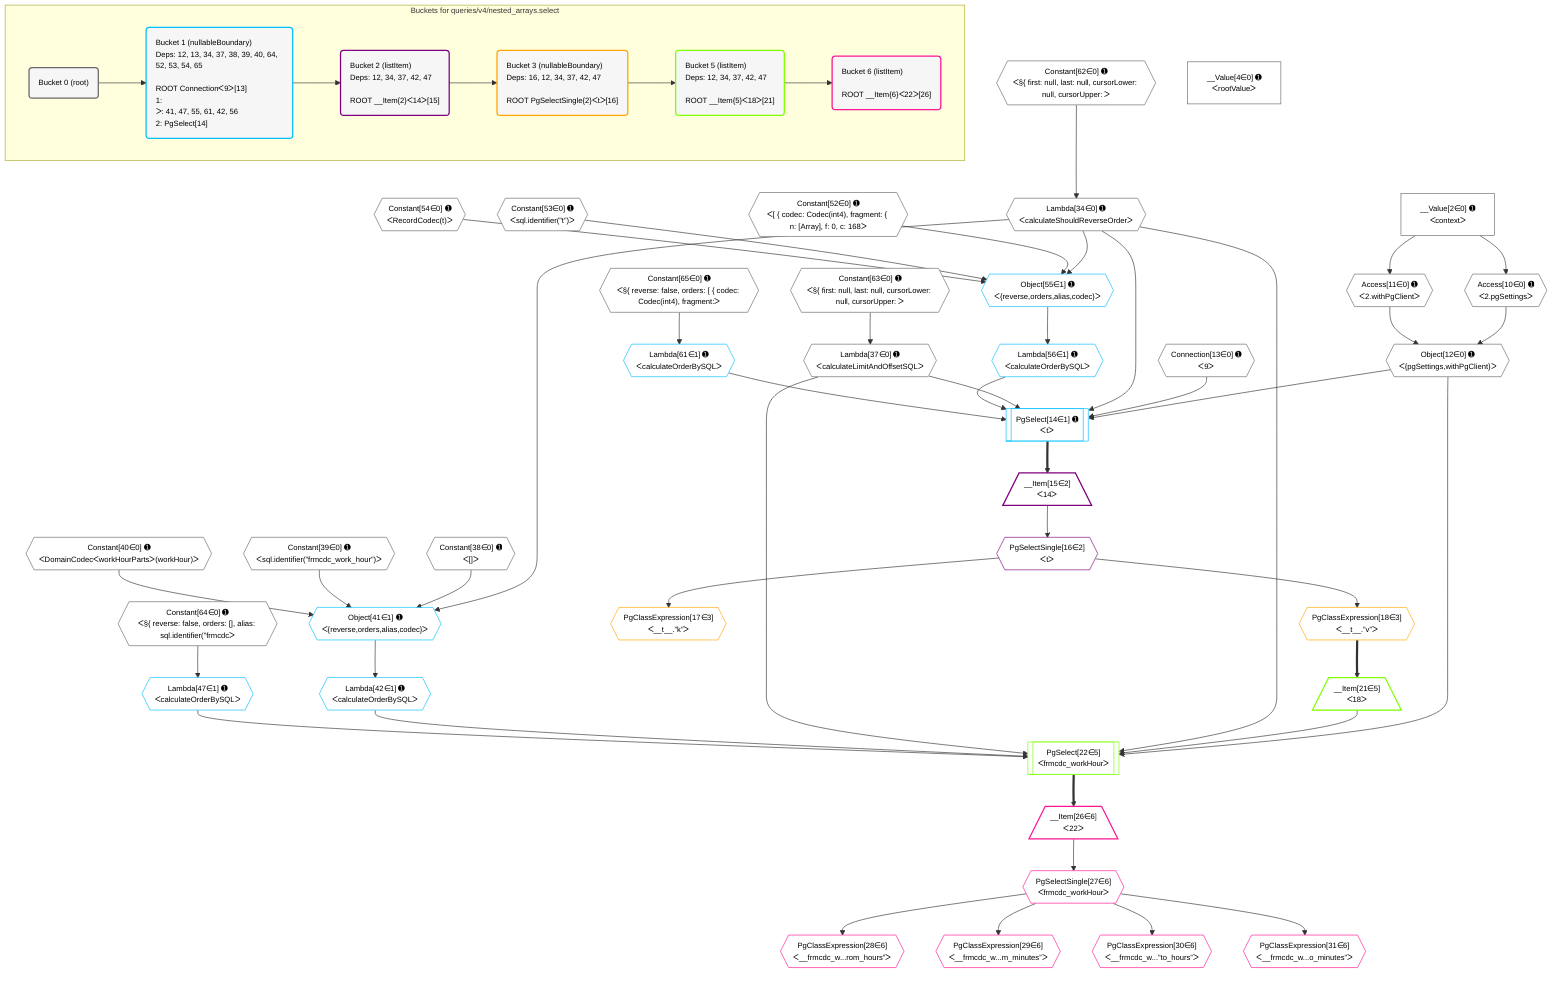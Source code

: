 %%{init: {'themeVariables': { 'fontSize': '12px'}}}%%
graph TD
    classDef path fill:#eee,stroke:#000,color:#000
    classDef plan fill:#fff,stroke-width:1px,color:#000
    classDef itemplan fill:#fff,stroke-width:2px,color:#000
    classDef unbatchedplan fill:#dff,stroke-width:1px,color:#000
    classDef sideeffectplan fill:#fcc,stroke-width:2px,color:#000
    classDef bucket fill:#f6f6f6,color:#000,stroke-width:2px,text-align:left


    %% plan dependencies
    Object12{{"Object[12∈0] ➊<br />ᐸ{pgSettings,withPgClient}ᐳ"}}:::plan
    Access10{{"Access[10∈0] ➊<br />ᐸ2.pgSettingsᐳ"}}:::plan
    Access11{{"Access[11∈0] ➊<br />ᐸ2.withPgClientᐳ"}}:::plan
    Access10 & Access11 --> Object12
    __Value2["__Value[2∈0] ➊<br />ᐸcontextᐳ"]:::plan
    __Value2 --> Access10
    __Value2 --> Access11
    Lambda34{{"Lambda[34∈0] ➊<br />ᐸcalculateShouldReverseOrderᐳ"}}:::plan
    Constant62{{"Constant[62∈0] ➊<br />ᐸ§{ first: null, last: null, cursorLower: null, cursorUpper: ᐳ"}}:::plan
    Constant62 --> Lambda34
    Lambda37{{"Lambda[37∈0] ➊<br />ᐸcalculateLimitAndOffsetSQLᐳ"}}:::plan
    Constant63{{"Constant[63∈0] ➊<br />ᐸ§{ first: null, last: null, cursorLower: null, cursorUpper: ᐳ"}}:::plan
    Constant63 --> Lambda37
    __Value4["__Value[4∈0] ➊<br />ᐸrootValueᐳ"]:::plan
    Connection13{{"Connection[13∈0] ➊<br />ᐸ9ᐳ"}}:::plan
    Constant38{{"Constant[38∈0] ➊<br />ᐸ[]ᐳ"}}:::plan
    Constant39{{"Constant[39∈0] ➊<br />ᐸsql.identifier(”frmcdc_work_hour”)ᐳ"}}:::plan
    Constant40{{"Constant[40∈0] ➊<br />ᐸDomainCodecᐸworkHourPartsᐳ(workHour)ᐳ"}}:::plan
    Constant52{{"Constant[52∈0] ➊<br />ᐸ[ { codec: Codec(int4), fragment: { n: [Array], f: 0, c: 168ᐳ"}}:::plan
    Constant53{{"Constant[53∈0] ➊<br />ᐸsql.identifier(”t”)ᐳ"}}:::plan
    Constant54{{"Constant[54∈0] ➊<br />ᐸRecordCodec(t)ᐳ"}}:::plan
    Constant64{{"Constant[64∈0] ➊<br />ᐸ§{ reverse: false, orders: [], alias: sql.identifier(”frmcdcᐳ"}}:::plan
    Constant65{{"Constant[65∈0] ➊<br />ᐸ§{ reverse: false, orders: [ { codec: Codec(int4), fragment:ᐳ"}}:::plan
    PgSelect14[["PgSelect[14∈1] ➊<br />ᐸtᐳ"]]:::plan
    Lambda56{{"Lambda[56∈1] ➊<br />ᐸcalculateOrderBySQLᐳ"}}:::plan
    Lambda61{{"Lambda[61∈1] ➊<br />ᐸcalculateOrderBySQLᐳ"}}:::plan
    Object12 & Connection13 & Lambda34 & Lambda37 & Lambda56 & Lambda61 --> PgSelect14
    Object41{{"Object[41∈1] ➊<br />ᐸ{reverse,orders,alias,codec}ᐳ"}}:::plan
    Lambda34 & Constant38 & Constant39 & Constant40 --> Object41
    Object55{{"Object[55∈1] ➊<br />ᐸ{reverse,orders,alias,codec}ᐳ"}}:::plan
    Lambda34 & Constant52 & Constant53 & Constant54 --> Object55
    Lambda42{{"Lambda[42∈1] ➊<br />ᐸcalculateOrderBySQLᐳ"}}:::plan
    Object41 --> Lambda42
    Lambda47{{"Lambda[47∈1] ➊<br />ᐸcalculateOrderBySQLᐳ"}}:::plan
    Constant64 --> Lambda47
    Object55 --> Lambda56
    Constant65 --> Lambda61
    __Item15[/"__Item[15∈2]<br />ᐸ14ᐳ"\]:::itemplan
    PgSelect14 ==> __Item15
    PgSelectSingle16{{"PgSelectSingle[16∈2]<br />ᐸtᐳ"}}:::plan
    __Item15 --> PgSelectSingle16
    PgClassExpression17{{"PgClassExpression[17∈3]<br />ᐸ__t__.”k”ᐳ"}}:::plan
    PgSelectSingle16 --> PgClassExpression17
    PgClassExpression18{{"PgClassExpression[18∈3]<br />ᐸ__t__.”v”ᐳ"}}:::plan
    PgSelectSingle16 --> PgClassExpression18
    PgSelect22[["PgSelect[22∈5]<br />ᐸfrmcdc_workHourᐳ"]]:::plan
    __Item21[/"__Item[21∈5]<br />ᐸ18ᐳ"\]:::itemplan
    Object12 & __Item21 & Lambda34 & Lambda37 & Lambda42 & Lambda47 --> PgSelect22
    PgClassExpression18 ==> __Item21
    __Item26[/"__Item[26∈6]<br />ᐸ22ᐳ"\]:::itemplan
    PgSelect22 ==> __Item26
    PgSelectSingle27{{"PgSelectSingle[27∈6]<br />ᐸfrmcdc_workHourᐳ"}}:::plan
    __Item26 --> PgSelectSingle27
    PgClassExpression28{{"PgClassExpression[28∈6]<br />ᐸ__frmcdc_w...rom_hours”ᐳ"}}:::plan
    PgSelectSingle27 --> PgClassExpression28
    PgClassExpression29{{"PgClassExpression[29∈6]<br />ᐸ__frmcdc_w...m_minutes”ᐳ"}}:::plan
    PgSelectSingle27 --> PgClassExpression29
    PgClassExpression30{{"PgClassExpression[30∈6]<br />ᐸ__frmcdc_w...”to_hours”ᐳ"}}:::plan
    PgSelectSingle27 --> PgClassExpression30
    PgClassExpression31{{"PgClassExpression[31∈6]<br />ᐸ__frmcdc_w...o_minutes”ᐳ"}}:::plan
    PgSelectSingle27 --> PgClassExpression31

    %% define steps

    subgraph "Buckets for queries/v4/nested_arrays.select"
    Bucket0("Bucket 0 (root)"):::bucket
    classDef bucket0 stroke:#696969
    class Bucket0,__Value2,__Value4,Access10,Access11,Object12,Connection13,Lambda34,Lambda37,Constant38,Constant39,Constant40,Constant52,Constant53,Constant54,Constant62,Constant63,Constant64,Constant65 bucket0
    Bucket1("Bucket 1 (nullableBoundary)<br />Deps: 12, 13, 34, 37, 38, 39, 40, 64, 52, 53, 54, 65<br /><br />ROOT Connectionᐸ9ᐳ[13]<br />1: <br />ᐳ: 41, 47, 55, 61, 42, 56<br />2: PgSelect[14]"):::bucket
    classDef bucket1 stroke:#00bfff
    class Bucket1,PgSelect14,Object41,Lambda42,Lambda47,Object55,Lambda56,Lambda61 bucket1
    Bucket2("Bucket 2 (listItem)<br />Deps: 12, 34, 37, 42, 47<br /><br />ROOT __Item{2}ᐸ14ᐳ[15]"):::bucket
    classDef bucket2 stroke:#7f007f
    class Bucket2,__Item15,PgSelectSingle16 bucket2
    Bucket3("Bucket 3 (nullableBoundary)<br />Deps: 16, 12, 34, 37, 42, 47<br /><br />ROOT PgSelectSingle{2}ᐸtᐳ[16]"):::bucket
    classDef bucket3 stroke:#ffa500
    class Bucket3,PgClassExpression17,PgClassExpression18 bucket3
    Bucket5("Bucket 5 (listItem)<br />Deps: 12, 34, 37, 42, 47<br /><br />ROOT __Item{5}ᐸ18ᐳ[21]"):::bucket
    classDef bucket5 stroke:#7fff00
    class Bucket5,__Item21,PgSelect22 bucket5
    Bucket6("Bucket 6 (listItem)<br /><br />ROOT __Item{6}ᐸ22ᐳ[26]"):::bucket
    classDef bucket6 stroke:#ff1493
    class Bucket6,__Item26,PgSelectSingle27,PgClassExpression28,PgClassExpression29,PgClassExpression30,PgClassExpression31 bucket6
    Bucket0 --> Bucket1
    Bucket1 --> Bucket2
    Bucket2 --> Bucket3
    Bucket3 --> Bucket5
    Bucket5 --> Bucket6
    end